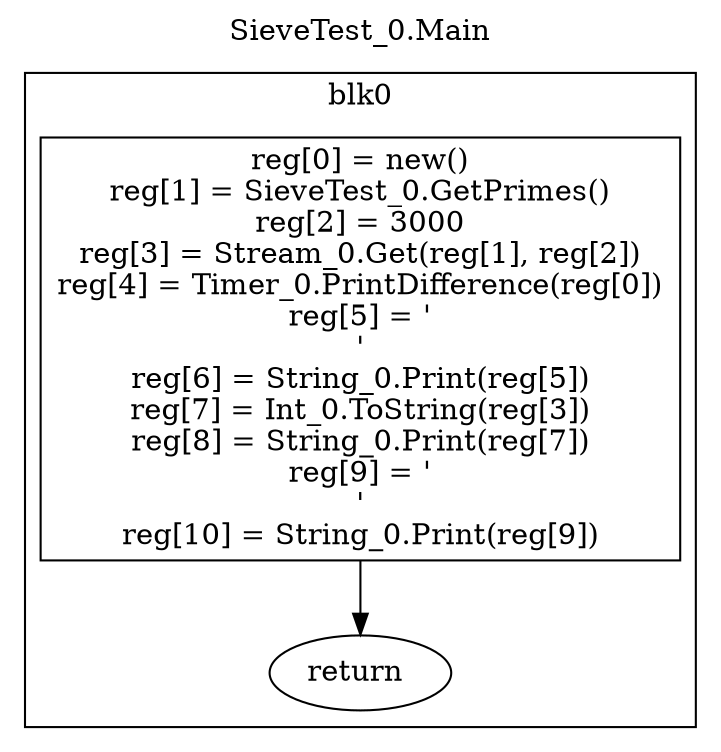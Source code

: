 digraph {
  rankdir=TB;
  b0_l0 -> b0_ret
  b0_l0 [label="reg[0] = new()\nreg[1] = SieveTest_0.GetPrimes()\nreg[2] = 3000\nreg[3] = Stream_0.Get(reg[1], reg[2])\nreg[4] = Timer_0.PrintDifference(reg[0])\nreg[5] = '
'\nreg[6] = String_0.Print(reg[5])\nreg[7] = Int_0.ToString(reg[3])\nreg[8] = String_0.Print(reg[7])\nreg[9] = '
'\nreg[10] = String_0.Print(reg[9])\n", shape=box]
  b0_ret [label="return "]
  subgraph cluster_b0 {
    label = "blk0";
    b0_l0;
    b0_ret;
  }
  labelloc="t"
  label="SieveTest_0.Main"
}